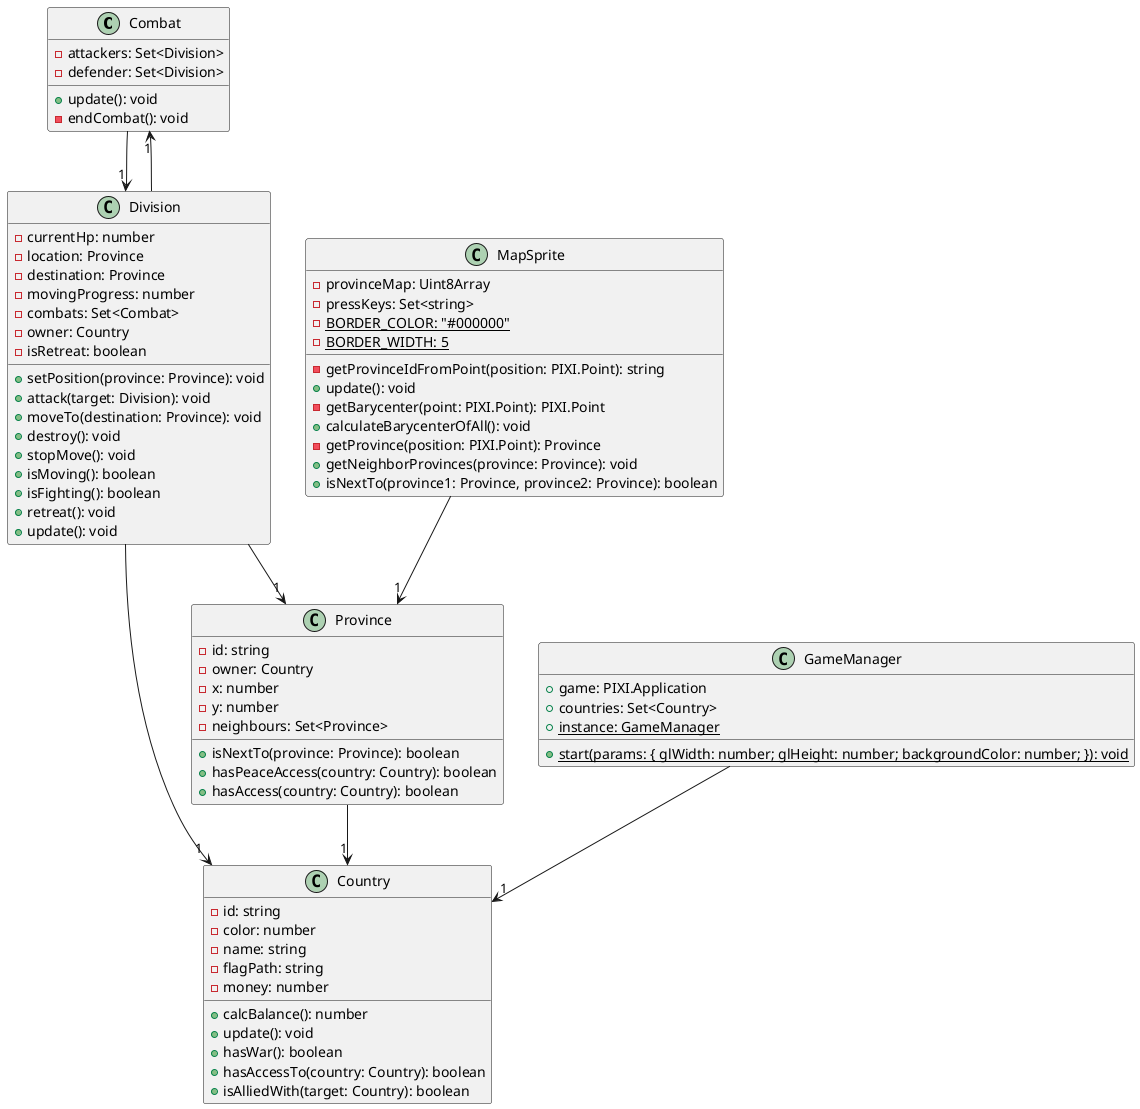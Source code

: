 @startuml
class Combat {
    -attackers: Set<Division>
    -defender: Set<Division>
    +update(): void
    -endCombat(): void
}
class Country {
    -id: string
    -color: number
    -name: string
    -flagPath: string
    -money: number
    +calcBalance(): number
    +update(): void
    +hasWar(): boolean
    +hasAccessTo(country: Country): boolean
    +isAlliedWith(target: Country): boolean
}
class Province {
    -id: string
    -owner: Country
    -x: number
    -y: number
    -neighbours: Set<Province>
    +isNextTo(province: Province): boolean
    +hasPeaceAccess(country: Country): boolean
    +hasAccess(country: Country): boolean
}
class Division {
    -currentHp: number
    -location: Province
    -destination: Province
    -movingProgress: number
    -combats: Set<Combat>
    -owner: Country
    -isRetreat: boolean
    +setPosition(province: Province): void
    +attack(target: Division): void
    +moveTo(destination: Province): void
    +destroy(): void
    +stopMove(): void
    +isMoving(): boolean
    +isFighting(): boolean
    +retreat(): void
    +update(): void
}
class GameManager {
    +game: PIXI.Application
    +countries: Set<Country>
    +{static} instance: GameManager
    +{static} start(params: { glWidth: number; glHeight: number; backgroundColor: number; }): void
}
class MapSprite {
    -provinceMap: Uint8Array
    -pressKeys: Set<string>
    -getProvinceIdFromPoint(position: PIXI.Point): string
    +update(): void
    -getBarycenter(point: PIXI.Point): PIXI.Point
    +calculateBarycenterOfAll(): void
    -getProvince(position: PIXI.Point): Province
    +getNeighborProvinces(province: Province): void
    +isNextTo(province1: Province, province2: Province): boolean
    -{static} BORDER_COLOR: "#000000"
    -{static} BORDER_WIDTH: 5
}
Combat --> "1" Division
Province --> "1" Country
Division --> "1" Province
Division --> "1" Combat
Division --> "1" Country
GameManager --> "1" Country
MapSprite --> "1" Province
@enduml